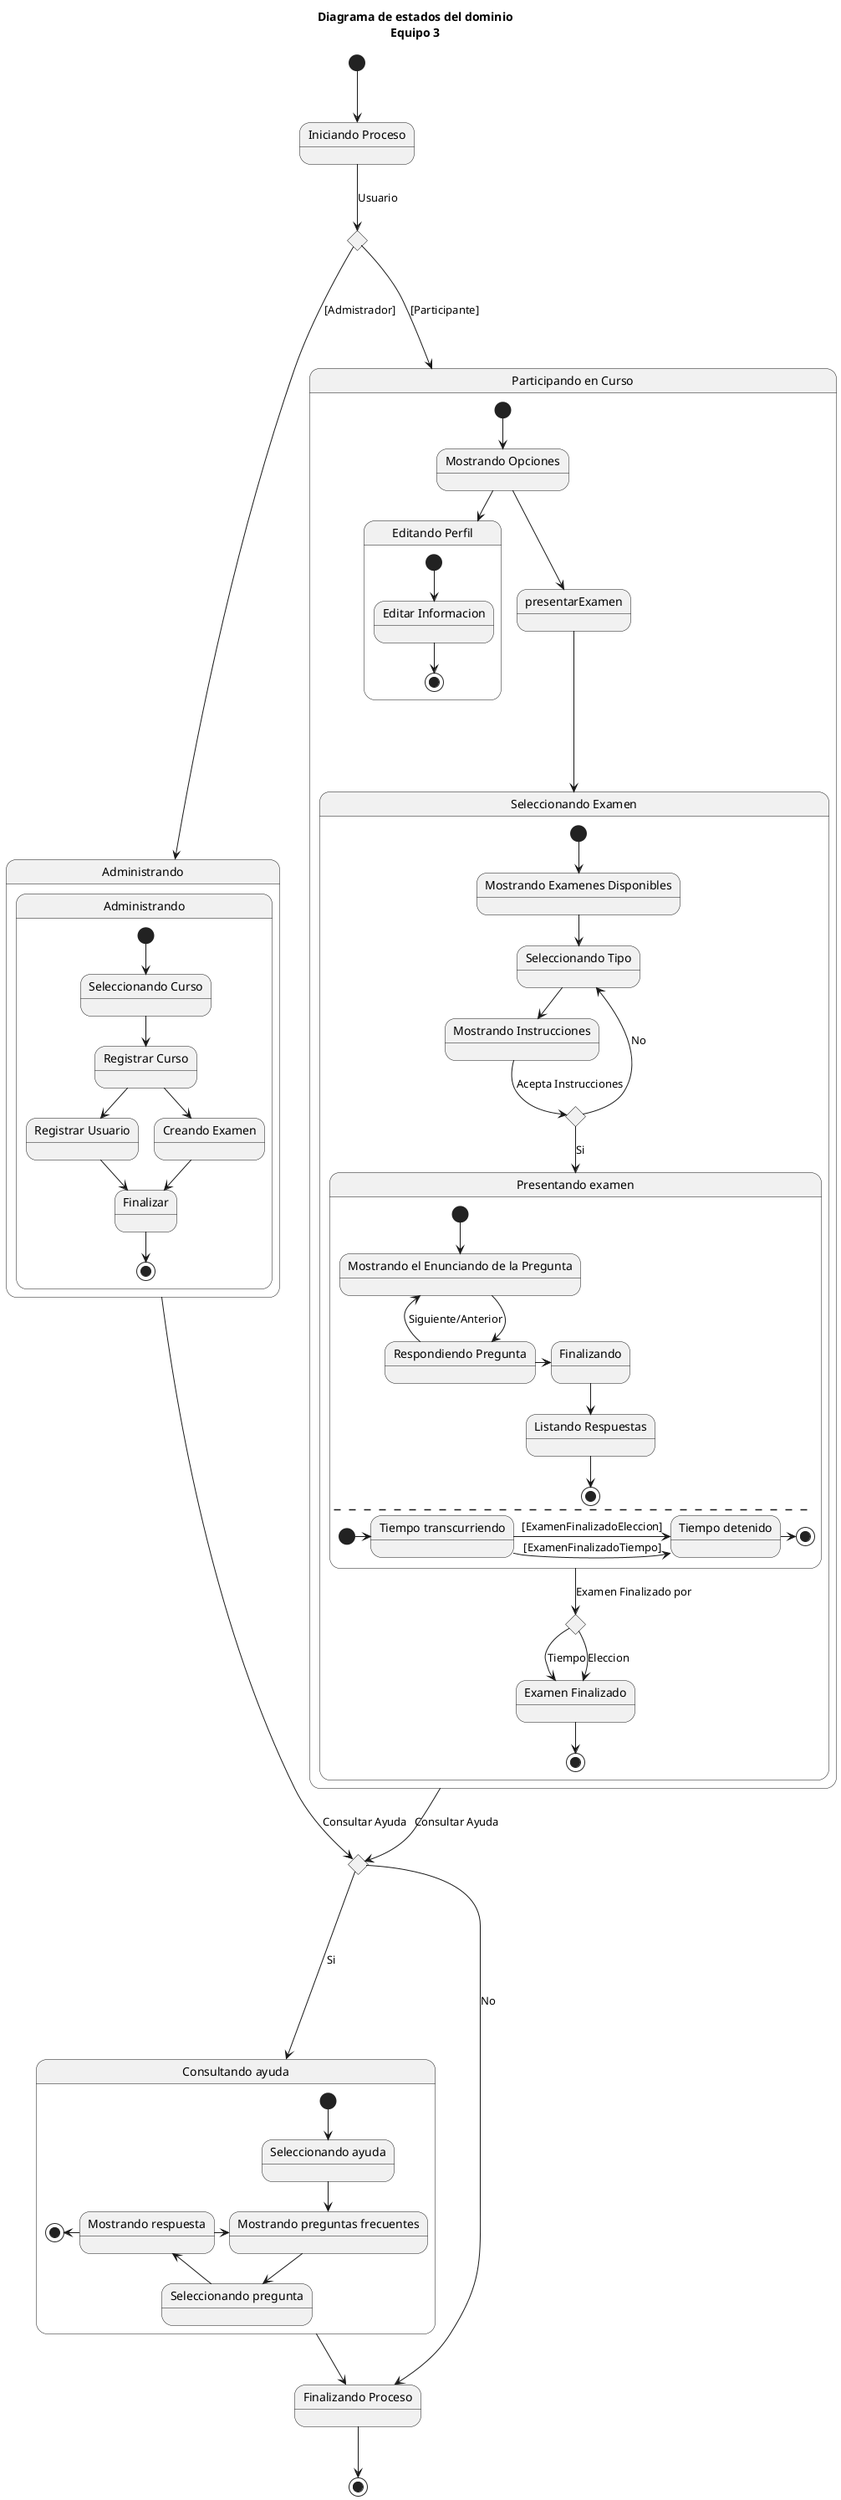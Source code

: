 @startuml DiagramaDeEstado

title "Diagrama de estados del dominio\nEquipo 3"

state "Iniciando Proceso" as IP

[*] --> IP

state seleccionandoVista <<choice>>

IP --> seleccionandoVista: Usuario

seleccionandoVista ---> Administrando: [Admistrador]
seleccionandoVista ---> PC: [Participante]

state Administrando {

 state Administrando {

  state "Seleccionando Curso" as SC
  state "Registrar Curso" as RC
  state "Registrar Usuario" as AU
  state "Creando Examen" as CE
  [*] --> SC

  SC --> RC
  RC --> AU 
  RC --> CE
  AU --> Finalizar
  Finalizar --> [*]
  CE -->  Finalizar

}

}


state "Participando en Curso" as PC {

  state "Mostrando Opciones" as MO
  state "Editando Perfil" as Perfil{

    state "Editar Informacion" as ED
    [*]-->ED
    ED-->[*]
  }


  MO --> Perfil
  [*] --> MO
  MO --> presentarExamen
  presentarExamen ----> SE

  state "Seleccionando Examen" as SE {

    state "Mostrando Examenes Disponibles" as ME
    state "Seleccionando Tipo" as ST
    state "Mostrando Instrucciones" as MI
    state choice1 <<choice>>
    [*] --> ME
    ME --> ST
    ST --> MI
    MI --> choice1 : Acepta Instrucciones
    choice1 --> PE : Si
    choice1 --> ST : No

    state "Presentando examen" as PE {

      state "Mostrando el Enunciando de la Pregunta" as MP
      state "Respondiendo Pregunta" as RP
      state Finalizando
      state "Listando Respuestas" as LR
      [*] --> MP
      MP --> RP
      RP -left-> MP: Siguiente/Anterior
      RP -right-> Finalizando
      Finalizando --> LR
      LR --> [*]
      --

      state "Tiempo transcurriendo" as TT
      state "Tiempo detenido" as TD
      [*] -r-> TT

      TT-r-> TD : [ExamenFinalizadoTiempo]
      TT -r-> TD : [ExamenFinalizadoEleccion]
      TD -r-> [*]
    }

    state "Examen Finalizado" as ExamenTerminado
    state opciones2 <<choice>>
    PE --> opciones2 : Examen Finalizado por
    opciones2 --> ExamenTerminado : Tiempo
    opciones2 --> ExamenTerminado : Eleccion
    ExamenTerminado --> [*]

  }



}


state "Consultando ayuda" as CA {

  [*] --> SA
  state "Seleccionando ayuda" as SA
  state "Mostrando preguntas frecuentes" as MF
  state "Seleccionando pregunta" as SP
  state "Mostrando respuesta" as MR
  SA --> MF
  MF --> SP
  SP --> MR
  MR -right-> MF
  MR -left-> [*]
}



state "Finalizando Proceso" as FP
state consultarAyuda <<choice>>

Administrando --> consultarAyuda : Consultar Ayuda
PC --> consultarAyuda : Consultar Ayuda

consultarAyuda ----> CA : Si
consultarAyuda --> FP: No

CA -->FP

FP --> [*]

@enduml